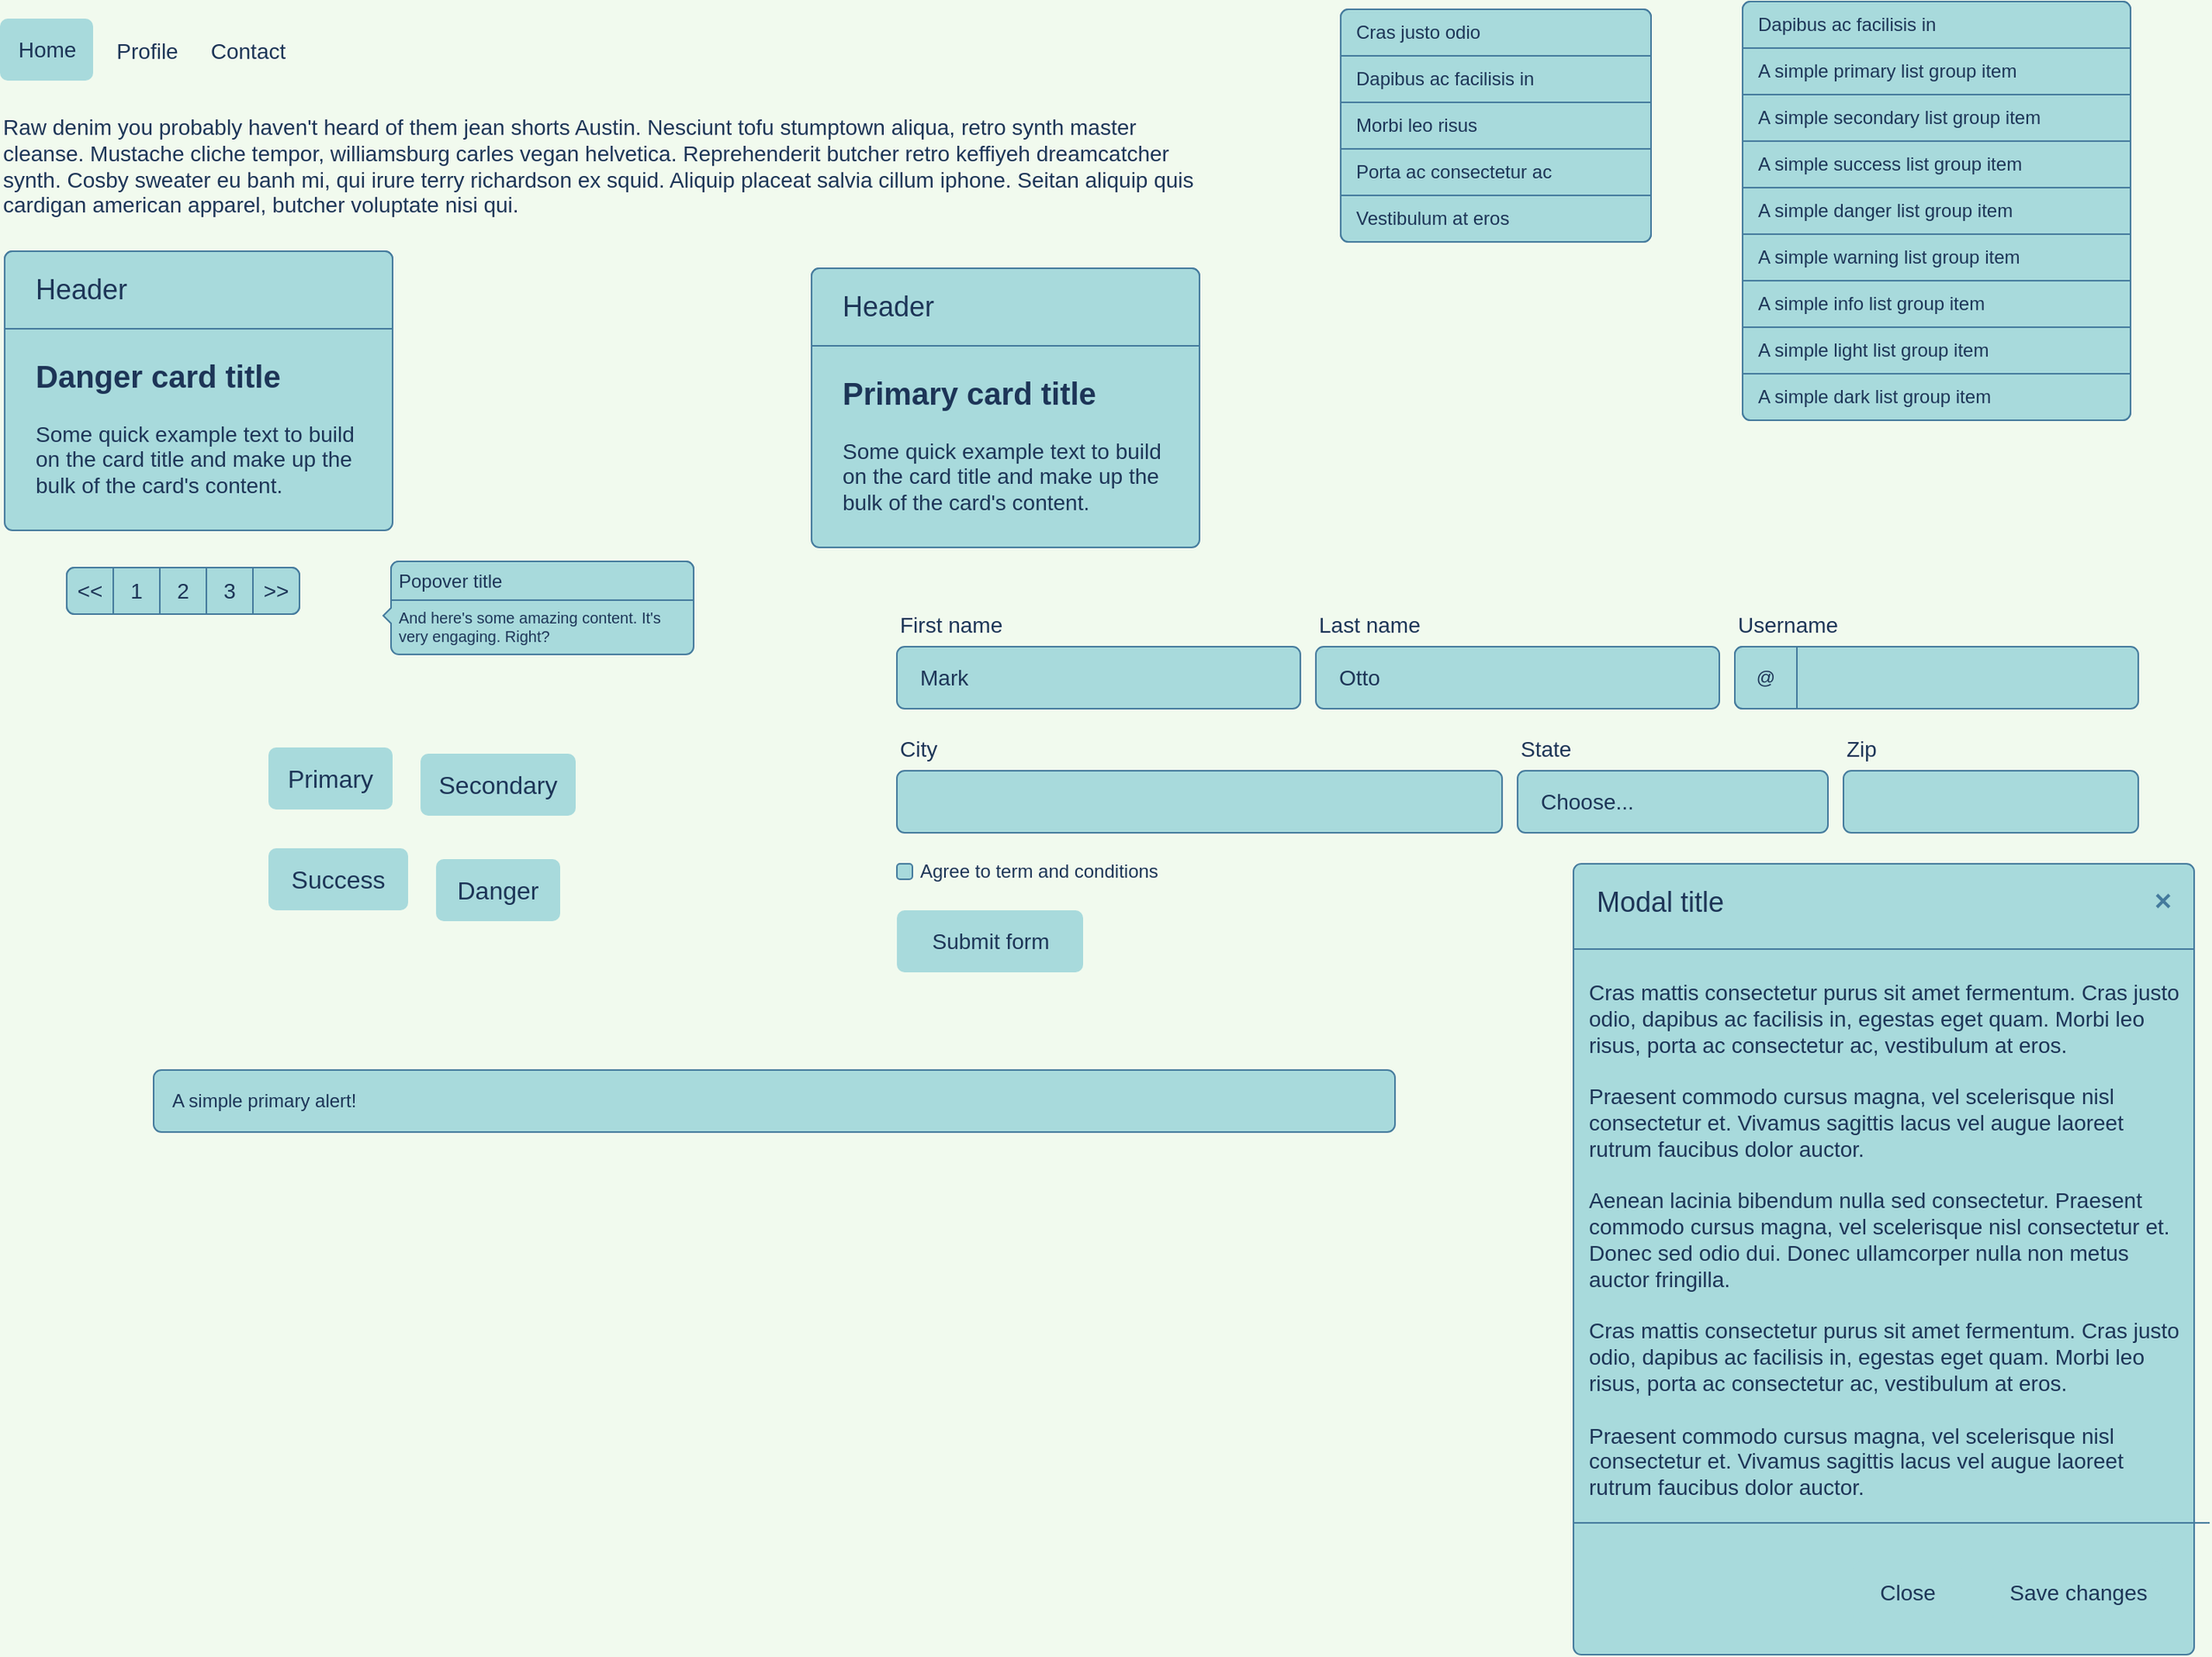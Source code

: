 <mxfile version="14.6.9" type="device" pages="2"><diagram id="c5ZxTc4bWAaWvOFKtLDU" name="Home"><mxGraphModel dx="2370" dy="1238" grid="0" gridSize="10" guides="1" tooltips="1" connect="1" arrows="1" fold="1" page="1" pageScale="1" pageWidth="1700" pageHeight="1100" background="#F1FAEE" math="0" shadow="0"><root><mxCell id="0"/><mxCell id="1" parent="0"/><mxCell id="ZKVpOIfm1Cbqg6bc8WC4-7" value="Home" style="html=1;shadow=0;dashed=0;shape=mxgraph.bootstrap.rrect;rSize=5;fillColor=#A8DADC;strokeColor=none;fontSize=14;fontColor=#1D3557;" vertex="1" parent="1"><mxGeometry x="35" y="36" width="60" height="40" as="geometry"/></mxCell><mxCell id="ZKVpOIfm1Cbqg6bc8WC4-8" value="Profile" style="fillColor=none;strokeColor=none;fontSize=14;fontColor=#1D3557;" vertex="1" parent="1"><mxGeometry x="95" y="36" width="70" height="40" as="geometry"/></mxCell><mxCell id="ZKVpOIfm1Cbqg6bc8WC4-9" value="Contact" style="fillColor=none;strokeColor=none;fontSize=14;fontColor=#1D3557;" vertex="1" parent="1"><mxGeometry x="165" y="36" width="60" height="40" as="geometry"/></mxCell><mxCell id="ZKVpOIfm1Cbqg6bc8WC4-10" value="Raw denim you probably haven't heard of them jean shorts Austin. Nesciunt tofu stumptown aliqua, retro synth master cleanse. Mustache cliche tempor, williamsburg carles vegan helvetica. Reprehenderit butcher retro keffiyeh dreamcatcher synth. Cosby sweater eu banh mi, qui irure terry richardson ex squid. Aliquip placeat salvia cillum iphone. Seitan aliquip quis cardigan american apparel, butcher voluptate nisi qui." style="strokeColor=none;fillColor=none;whiteSpace=wrap;html=1;align=left;verticalAlign=top;fontSize=14;fontColor=#1D3557;" vertex="1" parent="1"><mxGeometry x="35" y="91" width="780" height="80" as="geometry"/></mxCell><mxCell id="ZKVpOIfm1Cbqg6bc8WC4-11" value="&lt;b&gt;&lt;font style=&quot;font-size: 20px&quot;&gt;Danger card title&lt;/font&gt;&lt;/b&gt;&lt;br style=&quot;font-size: 14px&quot;&gt;&lt;br style=&quot;font-size: 14px&quot;&gt;Some quick example text to build on the card title and make up the bulk of the card's content." style="html=1;shadow=0;dashed=0;shape=mxgraph.bootstrap.rrect;rSize=5;strokeColor=#457B9D;html=1;whiteSpace=wrap;fillColor=#A8DADC;fontColor=#1D3557;verticalAlign=bottom;align=left;spacing=20;spacingBottom=0;fontSize=14;rounded=0;sketch=0;" vertex="1" parent="1"><mxGeometry x="38" y="186" width="250" height="180" as="geometry"/></mxCell><mxCell id="ZKVpOIfm1Cbqg6bc8WC4-12" value="Header" style="html=1;shadow=0;dashed=0;shape=mxgraph.bootstrap.topButton;rSize=5;perimeter=none;whiteSpace=wrap;fillColor=#A8DADC;strokeColor=#457B9D;fontColor=#1D3557;resizeWidth=1;fontSize=18;align=left;spacing=20;" vertex="1" parent="ZKVpOIfm1Cbqg6bc8WC4-11"><mxGeometry width="250" height="50" relative="1" as="geometry"/></mxCell><mxCell id="ZKVpOIfm1Cbqg6bc8WC4-13" value="" style="html=1;shadow=0;dashed=0;shape=mxgraph.bootstrap.rrect;rSize=5;strokeColor=#457B9D;html=1;whiteSpace=wrap;fillColor=#A8DADC;fontColor=#1D3557;rounded=0;sketch=0;" vertex="1" parent="1"><mxGeometry x="78" y="390" width="150" height="30" as="geometry"/></mxCell><mxCell id="ZKVpOIfm1Cbqg6bc8WC4-14" value="&lt;&lt;" style="strokeColor=#457B9D;fillColor=#A8DADC;fontColor=#1D3557;html=1;shadow=0;dashed=0;shape=mxgraph.bootstrap.leftButton;rSize=5;perimeter=none;whiteSpace=wrap;resizeHeight=1;fontSize=14;" vertex="1" parent="ZKVpOIfm1Cbqg6bc8WC4-13"><mxGeometry width="30" height="30" relative="1" as="geometry"/></mxCell><mxCell id="ZKVpOIfm1Cbqg6bc8WC4-15" value="1" style="strokeColor=#457B9D;fillColor=#A8DADC;fontColor=#1D3557;html=1;shadow=0;dashed=0;perimeter=none;whiteSpace=wrap;resizeHeight=1;fontSize=14;" vertex="1" parent="ZKVpOIfm1Cbqg6bc8WC4-13"><mxGeometry width="30" height="30" relative="1" as="geometry"><mxPoint x="30" as="offset"/></mxGeometry></mxCell><mxCell id="ZKVpOIfm1Cbqg6bc8WC4-16" value="2" style="strokeColor=#457B9D;fillColor=#A8DADC;fontColor=#1D3557;html=1;shadow=0;dashed=0;perimeter=none;whiteSpace=wrap;resizeHeight=1;fontSize=14;" vertex="1" parent="ZKVpOIfm1Cbqg6bc8WC4-13"><mxGeometry width="30" height="30" relative="1" as="geometry"><mxPoint x="60" as="offset"/></mxGeometry></mxCell><mxCell id="ZKVpOIfm1Cbqg6bc8WC4-17" value="3" style="strokeColor=#457B9D;fillColor=#A8DADC;fontColor=#1D3557;html=1;shadow=0;dashed=0;perimeter=none;whiteSpace=wrap;resizeHeight=1;fontSize=14;" vertex="1" parent="ZKVpOIfm1Cbqg6bc8WC4-13"><mxGeometry width="30" height="30" relative="1" as="geometry"><mxPoint x="90" as="offset"/></mxGeometry></mxCell><mxCell id="ZKVpOIfm1Cbqg6bc8WC4-18" value="&gt;&gt;" style="strokeColor=#457B9D;fillColor=#A8DADC;fontColor=#1D3557;html=1;shadow=0;dashed=0;shape=mxgraph.bootstrap.rightButton;rSize=5;perimeter=none;whiteSpace=wrap;resizeHeight=1;fontSize=14;" vertex="1" parent="ZKVpOIfm1Cbqg6bc8WC4-13"><mxGeometry x="1" width="30" height="30" relative="1" as="geometry"><mxPoint x="-30" as="offset"/></mxGeometry></mxCell><mxCell id="ZKVpOIfm1Cbqg6bc8WC4-19" value="And here's some amazing content. It's very engaging. Right?" style="html=1;shadow=0;dashed=0;shape=mxgraph.bootstrap.popover;fillColor=#A8DADC;strokeColor=#457B9D;dx=35;dy=5;rSize=5;direction=south;whiteSpace=wrap;verticalAlign=bottom;spacing=5;fontSize=10;spacingLeft=5;align=left;rounded=0;sketch=0;fontColor=#1D3557;" vertex="1" parent="1"><mxGeometry x="282" y="386" width="200" height="60" as="geometry"/></mxCell><mxCell id="ZKVpOIfm1Cbqg6bc8WC4-20" value="Popover title" style="html=1;shadow=0;dashed=0;shape=mxgraph.bootstrap.topButton;rSize=5;fillColor=#A8DADC;strokeColor=#457B9D;perimeter=none;whiteSpace=wrap;resizeWidth=1;align=left;spacing=5;fontColor=#1D3557;" vertex="1" parent="ZKVpOIfm1Cbqg6bc8WC4-19"><mxGeometry x="1" width="195" height="25" relative="1" as="geometry"><mxPoint x="-195" as="offset"/></mxGeometry></mxCell><mxCell id="ZKVpOIfm1Cbqg6bc8WC4-21" value="A simple primary alert!" style="html=1;shadow=0;dashed=0;shape=mxgraph.bootstrap.rrect;rSize=5;strokeColor=#457B9D;strokeWidth=1;fillColor=#A8DADC;fontColor=#1D3557;whiteSpace=wrap;align=left;verticalAlign=middle;spacingLeft=10;rounded=0;sketch=0;" vertex="1" parent="1"><mxGeometry x="134" y="714" width="800" height="40" as="geometry"/></mxCell><mxCell id="ZKVpOIfm1Cbqg6bc8WC4-22" value="First name" style="fillColor=none;strokeColor=none;align=left;fontSize=14;rounded=0;sketch=0;fontColor=#1D3557;" vertex="1" parent="1"><mxGeometry x="613" y="411" width="100" height="30" as="geometry"/></mxCell><mxCell id="ZKVpOIfm1Cbqg6bc8WC4-23" value="Mark" style="html=1;shadow=0;dashed=0;shape=mxgraph.bootstrap.rrect;rSize=5;fillColor=#A8DADC;strokeColor=#457B9D;align=left;spacing=15;fontSize=14;fontColor=#1D3557;rounded=0;sketch=0;" vertex="1" parent="1"><mxGeometry x="613" y="441" width="260" height="40" as="geometry"/></mxCell><mxCell id="ZKVpOIfm1Cbqg6bc8WC4-24" value="Last name" style="fillColor=none;strokeColor=none;align=left;fontSize=14;rounded=0;sketch=0;fontColor=#1D3557;" vertex="1" parent="1"><mxGeometry x="883" y="411" width="100" height="30" as="geometry"/></mxCell><mxCell id="ZKVpOIfm1Cbqg6bc8WC4-25" value="Otto" style="html=1;shadow=0;dashed=0;shape=mxgraph.bootstrap.rrect;rSize=5;fillColor=#A8DADC;strokeColor=#457B9D;align=left;spacing=15;fontSize=14;fontColor=#1D3557;rounded=0;sketch=0;" vertex="1" parent="1"><mxGeometry x="883" y="441" width="260" height="40" as="geometry"/></mxCell><mxCell id="ZKVpOIfm1Cbqg6bc8WC4-26" value="Username" style="fillColor=none;strokeColor=none;align=left;fontSize=14;rounded=0;sketch=0;fontColor=#1D3557;" vertex="1" parent="1"><mxGeometry x="1153" y="411" width="100" height="30" as="geometry"/></mxCell><mxCell id="ZKVpOIfm1Cbqg6bc8WC4-27" value="" style="html=1;shadow=0;dashed=0;shape=mxgraph.bootstrap.rrect;rSize=5;fillColor=#A8DADC;strokeColor=#457B9D;align=left;spacingLeft=50;fontSize=14;fontColor=#1D3557;rounded=0;sketch=0;" vertex="1" parent="1"><mxGeometry x="1153" y="441" width="260" height="40" as="geometry"/></mxCell><mxCell id="ZKVpOIfm1Cbqg6bc8WC4-28" value="@" style="html=1;shadow=0;dashed=0;shape=mxgraph.bootstrap.leftButton;rSize=5;strokeColor=#457B9D;fillColor=#A8DADC;whiteSpace=wrap;resizeHeight=1;fontColor=#1D3557;" vertex="1" parent="ZKVpOIfm1Cbqg6bc8WC4-27"><mxGeometry width="40" height="40" relative="1" as="geometry"/></mxCell><mxCell id="ZKVpOIfm1Cbqg6bc8WC4-29" value="City" style="fillColor=none;strokeColor=none;align=left;fontSize=14;rounded=0;sketch=0;fontColor=#1D3557;" vertex="1" parent="1"><mxGeometry x="613" y="491" width="100" height="30" as="geometry"/></mxCell><mxCell id="ZKVpOIfm1Cbqg6bc8WC4-30" value="" style="html=1;shadow=0;dashed=0;shape=mxgraph.bootstrap.rrect;rSize=5;fillColor=#A8DADC;strokeColor=#457B9D;align=left;spacing=15;fontSize=14;fontColor=#1D3557;rounded=0;sketch=0;" vertex="1" parent="1"><mxGeometry x="613" y="521" width="390" height="40" as="geometry"/></mxCell><mxCell id="ZKVpOIfm1Cbqg6bc8WC4-31" value="State" style="fillColor=none;strokeColor=none;align=left;fontSize=14;rounded=0;sketch=0;fontColor=#1D3557;" vertex="1" parent="1"><mxGeometry x="1013" y="491" width="100" height="30" as="geometry"/></mxCell><mxCell id="ZKVpOIfm1Cbqg6bc8WC4-32" value="Choose..." style="html=1;shadow=0;dashed=0;shape=mxgraph.bootstrap.rrect;rSize=5;fillColor=#A8DADC;strokeColor=#457B9D;align=left;spacing=15;fontSize=14;fontColor=#1D3557;rounded=0;sketch=0;" vertex="1" parent="1"><mxGeometry x="1013" y="521" width="200" height="40" as="geometry"/></mxCell><mxCell id="ZKVpOIfm1Cbqg6bc8WC4-33" value="" style="shape=triangle;direction=south;fillColor=#A8DADC;strokeColor=none;perimeter=none;fontColor=#1D3557;" vertex="1" parent="ZKVpOIfm1Cbqg6bc8WC4-32"><mxGeometry x="1" y="0.5" width="7" height="3" relative="1" as="geometry"><mxPoint x="-17" y="1" as="offset"/></mxGeometry></mxCell><mxCell id="ZKVpOIfm1Cbqg6bc8WC4-34" value="" style="shape=triangle;direction=north;fillColor=#A8DADC;strokeColor=none;perimeter=none;fontColor=#1D3557;" vertex="1" parent="ZKVpOIfm1Cbqg6bc8WC4-32"><mxGeometry x="1" y="0.5" width="7" height="3" relative="1" as="geometry"><mxPoint x="-17" y="-4" as="offset"/></mxGeometry></mxCell><mxCell id="ZKVpOIfm1Cbqg6bc8WC4-35" value="Zip" style="fillColor=none;strokeColor=none;align=left;fontSize=14;rounded=0;sketch=0;fontColor=#1D3557;" vertex="1" parent="1"><mxGeometry x="1223" y="491" width="190" height="30" as="geometry"/></mxCell><mxCell id="ZKVpOIfm1Cbqg6bc8WC4-36" value="" style="html=1;shadow=0;dashed=0;shape=mxgraph.bootstrap.rrect;rSize=5;fillColor=#A8DADC;strokeColor=#457B9D;align=left;spacing=15;fontSize=14;fontColor=#1D3557;rounded=0;sketch=0;" vertex="1" parent="1"><mxGeometry x="1223" y="521" width="190" height="40" as="geometry"/></mxCell><mxCell id="ZKVpOIfm1Cbqg6bc8WC4-37" value="Agree to term and conditions" style="html=1;shadow=0;dashed=0;shape=mxgraph.bootstrap.checkbox2;labelPosition=right;verticalLabelPosition=middle;align=left;verticalAlign=middle;fillColor=#A8DADC;strokeColor=#457B9D;checked=0;spacing=5;checkedFill=#0085FC;checkedStroke=#ffffff;rounded=0;sketch=0;fontColor=#1D3557;" vertex="1" parent="1"><mxGeometry x="613" y="581" width="10" height="10" as="geometry"/></mxCell><mxCell id="ZKVpOIfm1Cbqg6bc8WC4-38" value="Submit form" style="html=1;shadow=0;dashed=0;shape=mxgraph.bootstrap.rrect;rSize=5;fillColor=#A8DADC;strokeColor=none;align=center;spacing=15;fontSize=14;fontColor=#1D3557;rounded=0;sketch=0;" vertex="1" parent="1"><mxGeometry x="613" y="611" width="120" height="40" as="geometry"/></mxCell><mxCell id="ZKVpOIfm1Cbqg6bc8WC4-39" value="Modal title" style="html=1;shadow=0;dashed=0;shape=mxgraph.bootstrap.rrect;rSize=5;html=1;strokeColor=#457B9D;fillColor=#A8DADC;whiteSpace=wrap;verticalAlign=top;align=left;fontSize=18;spacing=15;spacingTop=-5;rounded=0;sketch=0;fontColor=#1D3557;" vertex="1" parent="1"><mxGeometry x="1049" y="581" width="400" height="510" as="geometry"/></mxCell><mxCell id="ZKVpOIfm1Cbqg6bc8WC4-40" value="" style="shape=line;strokeColor=#457B9D;resizeWidth=1;fillColor=#A8DADC;fontColor=#1D3557;" vertex="1" parent="ZKVpOIfm1Cbqg6bc8WC4-39"><mxGeometry width="400" height="10" relative="1" as="geometry"><mxPoint y="50" as="offset"/></mxGeometry></mxCell><mxCell id="ZKVpOIfm1Cbqg6bc8WC4-41" value="" style="html=1;shadow=0;dashed=0;shape=mxgraph.bootstrap.x;strokeColor=#457B9D;strokeWidth=2;fillColor=#A8DADC;fontColor=#1D3557;" vertex="1" parent="ZKVpOIfm1Cbqg6bc8WC4-39"><mxGeometry x="1" width="8" height="8" relative="1" as="geometry"><mxPoint x="-24" y="20" as="offset"/></mxGeometry></mxCell><mxCell id="ZKVpOIfm1Cbqg6bc8WC4-42" value="Cras mattis consectetur purus sit amet fermentum. Cras justo odio, dapibus ac facilisis in, egestas eget quam. Morbi leo risus, porta ac consectetur ac, vestibulum at eros.&lt;br&gt;&lt;br&gt;Praesent commodo cursus magna, vel scelerisque nisl consectetur et. Vivamus sagittis lacus vel augue laoreet rutrum faucibus dolor auctor.&lt;br&gt;&lt;br&gt;Aenean lacinia bibendum nulla sed consectetur. Praesent commodo cursus magna, vel scelerisque nisl consectetur et. Donec sed odio dui. Donec ullamcorper nulla non metus auctor fringilla.&lt;br&gt;&lt;br&gt;Cras mattis consectetur purus sit amet fermentum. Cras justo odio, dapibus ac facilisis in, egestas eget quam. Morbi leo risus, porta ac consectetur ac, vestibulum at eros.&lt;br&gt;&lt;br&gt;Praesent commodo cursus magna, vel scelerisque nisl consectetur et. Vivamus sagittis lacus vel augue laoreet rutrum faucibus dolor auctor." style="strokeColor=none;fillColor=none;resizeWidth=1;align=left;verticalAlign=top;spacing=10;fontSize=14;whiteSpace=wrap;html=1;fontColor=#1D3557;" vertex="1" parent="ZKVpOIfm1Cbqg6bc8WC4-39"><mxGeometry width="400" height="350" relative="1" as="geometry"><mxPoint y="60" as="offset"/></mxGeometry></mxCell><mxCell id="ZKVpOIfm1Cbqg6bc8WC4-43" value="" style="shape=line;strokeColor=#457B9D;resizeWidth=1;fillColor=#A8DADC;fontColor=#1D3557;" vertex="1" parent="ZKVpOIfm1Cbqg6bc8WC4-39"><mxGeometry width="410" height="10" relative="1" as="geometry"><mxPoint y="420" as="offset"/></mxGeometry></mxCell><mxCell id="ZKVpOIfm1Cbqg6bc8WC4-44" value="Save changes" style="html=1;shadow=0;dashed=0;shape=mxgraph.bootstrap.rrect;rSize=5;fillColor=#A8DADC;strokeColor=none;fontColor=#1D3557;fontSize=14;" vertex="1" parent="ZKVpOIfm1Cbqg6bc8WC4-39"><mxGeometry x="1" y="1" width="110" height="40" relative="1" as="geometry"><mxPoint x="-130" y="-60" as="offset"/></mxGeometry></mxCell><mxCell id="ZKVpOIfm1Cbqg6bc8WC4-45" value="Close" style="html=1;shadow=0;dashed=0;shape=mxgraph.bootstrap.rrect;rSize=5;fillColor=#A8DADC;strokeColor=none;fontColor=#1D3557;fontSize=14;" vertex="1" parent="ZKVpOIfm1Cbqg6bc8WC4-39"><mxGeometry x="1" y="1" width="70" height="40" relative="1" as="geometry"><mxPoint x="-220" y="-60" as="offset"/></mxGeometry></mxCell><mxCell id="ZKVpOIfm1Cbqg6bc8WC4-46" value="" style="html=1;shadow=0;dashed=0;shape=mxgraph.bootstrap.rrect;rSize=5;strokeColor=#457B9D;html=1;whiteSpace=wrap;fillColor=#A8DADC;fontColor=#1D3557;rounded=0;sketch=0;" vertex="1" parent="1"><mxGeometry x="899" y="30" width="200" height="150" as="geometry"/></mxCell><mxCell id="ZKVpOIfm1Cbqg6bc8WC4-47" value="Cras justo odio" style="html=1;shadow=0;dashed=0;shape=mxgraph.bootstrap.topButton;rSize=5;strokeColor=#457B9D;fillColor=#A8DADC;fontColor=#1D3557;perimeter=none;whiteSpace=wrap;resizeWidth=1;align=left;spacing=10;" vertex="1" parent="ZKVpOIfm1Cbqg6bc8WC4-46"><mxGeometry width="200" height="30" relative="1" as="geometry"/></mxCell><mxCell id="ZKVpOIfm1Cbqg6bc8WC4-48" value="Dapibus ac facilisis in" style="strokeColor=#457B9D;fillColor=#A8DADC;fontColor=#1D3557;html=1;shadow=0;dashed=0;perimeter=none;whiteSpace=wrap;resizeWidth=1;align=left;spacing=10;" vertex="1" parent="ZKVpOIfm1Cbqg6bc8WC4-46"><mxGeometry width="200" height="30" relative="1" as="geometry"><mxPoint y="30" as="offset"/></mxGeometry></mxCell><mxCell id="ZKVpOIfm1Cbqg6bc8WC4-49" value="Morbi leo risus" style="strokeColor=#457B9D;fillColor=#A8DADC;fontColor=#1D3557;html=1;shadow=0;dashed=0;perimeter=none;whiteSpace=wrap;resizeWidth=1;align=left;spacing=10;" vertex="1" parent="ZKVpOIfm1Cbqg6bc8WC4-46"><mxGeometry width="200" height="30" relative="1" as="geometry"><mxPoint y="60" as="offset"/></mxGeometry></mxCell><mxCell id="ZKVpOIfm1Cbqg6bc8WC4-50" value="Porta ac consectetur ac" style="strokeColor=#457B9D;fillColor=#A8DADC;fontColor=#1D3557;html=1;shadow=0;dashed=0;perimeter=none;whiteSpace=wrap;resizeWidth=1;align=left;spacing=10;" vertex="1" parent="ZKVpOIfm1Cbqg6bc8WC4-46"><mxGeometry width="200" height="30" relative="1" as="geometry"><mxPoint y="90" as="offset"/></mxGeometry></mxCell><mxCell id="ZKVpOIfm1Cbqg6bc8WC4-51" value="Vestibulum at eros" style="strokeColor=#457B9D;fillColor=#A8DADC;fontColor=#1D3557;html=1;shadow=0;dashed=0;shape=mxgraph.bootstrap.bottomButton;rSize=5;perimeter=none;whiteSpace=wrap;resizeWidth=1;resizeHeight=0;align=left;spacing=10;" vertex="1" parent="ZKVpOIfm1Cbqg6bc8WC4-46"><mxGeometry y="1" width="200" height="30" relative="1" as="geometry"><mxPoint y="-30" as="offset"/></mxGeometry></mxCell><mxCell id="ZKVpOIfm1Cbqg6bc8WC4-52" value="" style="html=1;shadow=0;dashed=0;shape=mxgraph.bootstrap.rrect;rSize=5;strokeColor=#457B9D;html=1;whiteSpace=wrap;fillColor=#A8DADC;fontColor=#1D3557;rounded=0;sketch=0;" vertex="1" parent="1"><mxGeometry x="1158" y="25" width="250" height="270" as="geometry"/></mxCell><mxCell id="ZKVpOIfm1Cbqg6bc8WC4-53" value="Dapibus ac facilisis in" style="strokeColor=#457B9D;fillColor=#A8DADC;fontColor=#1D3557;html=1;shadow=0;dashed=0;shape=mxgraph.bootstrap.topButton;rSize=5;perimeter=none;whiteSpace=wrap;resizeWidth=1;align=left;spacing=10;" vertex="1" parent="ZKVpOIfm1Cbqg6bc8WC4-52"><mxGeometry width="250" height="30" relative="1" as="geometry"/></mxCell><mxCell id="ZKVpOIfm1Cbqg6bc8WC4-54" value="A simple primary list group item" style="html=1;fillColor=#A8DADC;strokeColor=#457B9D;fontColor=#1D3557;shadow=0;dashed=0;perimeter=none;whiteSpace=wrap;resizeWidth=1;align=left;spacing=10;" vertex="1" parent="ZKVpOIfm1Cbqg6bc8WC4-52"><mxGeometry width="250" height="30" relative="1" as="geometry"><mxPoint y="30" as="offset"/></mxGeometry></mxCell><mxCell id="ZKVpOIfm1Cbqg6bc8WC4-55" value="A simple secondary list group item" style="html=1;fillColor=#A8DADC;strokeColor=#457B9D;fontColor=#1D3557;shadow=0;dashed=0;perimeter=none;whiteSpace=wrap;resizeWidth=1;align=left;spacing=10;" vertex="1" parent="ZKVpOIfm1Cbqg6bc8WC4-52"><mxGeometry width="250" height="30" relative="1" as="geometry"><mxPoint y="60" as="offset"/></mxGeometry></mxCell><mxCell id="ZKVpOIfm1Cbqg6bc8WC4-56" value="A simple success list group item" style="html=1;fillColor=#A8DADC;strokeColor=#457B9D;fontColor=#1D3557;shadow=0;dashed=0;perimeter=none;whiteSpace=wrap;resizeWidth=1;align=left;spacing=10;" vertex="1" parent="ZKVpOIfm1Cbqg6bc8WC4-52"><mxGeometry width="250" height="30" relative="1" as="geometry"><mxPoint y="90" as="offset"/></mxGeometry></mxCell><mxCell id="ZKVpOIfm1Cbqg6bc8WC4-57" value="A simple danger list group item" style="html=1;fillColor=#A8DADC;strokeColor=#457B9D;fontColor=#1D3557;shadow=0;dashed=0;perimeter=none;whiteSpace=wrap;resizeWidth=1;align=left;spacing=10;" vertex="1" parent="ZKVpOIfm1Cbqg6bc8WC4-52"><mxGeometry width="250" height="30" relative="1" as="geometry"><mxPoint y="120" as="offset"/></mxGeometry></mxCell><mxCell id="ZKVpOIfm1Cbqg6bc8WC4-58" value="A simple warning list group item" style="html=1;fillColor=#A8DADC;strokeColor=#457B9D;fontColor=#1D3557;shadow=0;dashed=0;perimeter=none;whiteSpace=wrap;resizeWidth=1;align=left;spacing=10;" vertex="1" parent="ZKVpOIfm1Cbqg6bc8WC4-52"><mxGeometry width="250" height="30" relative="1" as="geometry"><mxPoint y="150" as="offset"/></mxGeometry></mxCell><mxCell id="ZKVpOIfm1Cbqg6bc8WC4-59" value="A simple info list group item" style="html=1;fillColor=#A8DADC;strokeColor=#457B9D;fontColor=#1D3557;shadow=0;dashed=0;perimeter=none;whiteSpace=wrap;resizeWidth=1;align=left;spacing=10;" vertex="1" parent="ZKVpOIfm1Cbqg6bc8WC4-52"><mxGeometry width="250" height="30" relative="1" as="geometry"><mxPoint y="180" as="offset"/></mxGeometry></mxCell><mxCell id="ZKVpOIfm1Cbqg6bc8WC4-60" value="A simple light list group item" style="html=1;fillColor=#A8DADC;strokeColor=#457B9D;fontColor=#1D3557;shadow=0;dashed=0;perimeter=none;whiteSpace=wrap;resizeWidth=1;align=left;spacing=10;" vertex="1" parent="ZKVpOIfm1Cbqg6bc8WC4-52"><mxGeometry width="250" height="30" relative="1" as="geometry"><mxPoint y="210" as="offset"/></mxGeometry></mxCell><mxCell id="ZKVpOIfm1Cbqg6bc8WC4-61" value="A simple dark list group item" style="html=1;shadow=0;dashed=0;shape=mxgraph.bootstrap.bottomButton;fillColor=#A8DADC;strokeColor=#457B9D;fontColor=#1D3557;rSize=5;perimeter=none;whiteSpace=wrap;resizeWidth=1;resizeHeight=0;align=left;spacing=10;" vertex="1" parent="ZKVpOIfm1Cbqg6bc8WC4-52"><mxGeometry y="1" width="250" height="30" relative="1" as="geometry"><mxPoint y="-30" as="offset"/></mxGeometry></mxCell><mxCell id="ZKVpOIfm1Cbqg6bc8WC4-70" value="&lt;b&gt;&lt;font style=&quot;font-size: 20px&quot;&gt;Primary card title&lt;/font&gt;&lt;/b&gt;&lt;br style=&quot;font-size: 14px&quot;&gt;&lt;br style=&quot;font-size: 14px&quot;&gt;Some quick example text to build on the card title and make up the bulk of the card's content." style="html=1;shadow=0;dashed=0;shape=mxgraph.bootstrap.rrect;rSize=5;strokeColor=#457B9D;html=1;whiteSpace=wrap;fillColor=#A8DADC;fontColor=#1D3557;verticalAlign=bottom;align=left;spacing=20;spacingBottom=0;fontSize=14;rounded=0;sketch=0;" vertex="1" parent="1"><mxGeometry x="558" y="197" width="250" height="180" as="geometry"/></mxCell><mxCell id="ZKVpOIfm1Cbqg6bc8WC4-71" value="Header" style="html=1;shadow=0;dashed=0;shape=mxgraph.bootstrap.topButton;rSize=5;perimeter=none;whiteSpace=wrap;fillColor=#A8DADC;strokeColor=#457B9D;fontColor=#1D3557;resizeWidth=1;fontSize=18;align=left;spacing=20;" vertex="1" parent="ZKVpOIfm1Cbqg6bc8WC4-70"><mxGeometry width="250" height="50" relative="1" as="geometry"/></mxCell><mxCell id="ZKVpOIfm1Cbqg6bc8WC4-72" value="Primary" style="html=1;shadow=0;dashed=0;shape=mxgraph.bootstrap.rrect;rSize=5;strokeColor=none;strokeWidth=1;fillColor=#A8DADC;fontColor=#1D3557;whiteSpace=wrap;align=center;verticalAlign=middle;spacingLeft=0;fontStyle=0;fontSize=16;spacing=5;rounded=0;sketch=0;" vertex="1" parent="1"><mxGeometry x="208" y="506" width="80" height="40" as="geometry"/></mxCell><mxCell id="ZKVpOIfm1Cbqg6bc8WC4-73" value="Secondary" style="html=1;shadow=0;dashed=0;shape=mxgraph.bootstrap.rrect;rSize=5;strokeColor=none;strokeWidth=1;fillColor=#A8DADC;fontColor=#1D3557;whiteSpace=wrap;align=center;verticalAlign=middle;spacingLeft=0;fontStyle=0;fontSize=16;spacing=5;rounded=0;sketch=0;" vertex="1" parent="1"><mxGeometry x="306" y="510" width="100" height="40" as="geometry"/></mxCell><mxCell id="ZKVpOIfm1Cbqg6bc8WC4-74" value="Success" style="html=1;shadow=0;dashed=0;shape=mxgraph.bootstrap.rrect;rSize=5;strokeColor=none;strokeWidth=1;fillColor=#A8DADC;fontColor=#1D3557;whiteSpace=wrap;align=center;verticalAlign=middle;spacingLeft=0;fontStyle=0;fontSize=16;spacing=5;rounded=0;sketch=0;" vertex="1" parent="1"><mxGeometry x="208" y="571" width="90" height="40" as="geometry"/></mxCell><mxCell id="ZKVpOIfm1Cbqg6bc8WC4-75" value="Danger" style="html=1;shadow=0;dashed=0;shape=mxgraph.bootstrap.rrect;rSize=5;strokeColor=none;strokeWidth=1;fillColor=#A8DADC;fontColor=#1D3557;whiteSpace=wrap;align=center;verticalAlign=middle;spacingLeft=0;fontStyle=0;fontSize=16;spacing=5;rounded=0;sketch=0;" vertex="1" parent="1"><mxGeometry x="316" y="578" width="80" height="40" as="geometry"/></mxCell></root></mxGraphModel></diagram><diagram id="_9jp3Kgmin-i_eoHGL_c" name="Page-2"><mxGraphModel dx="1422" dy="743" grid="1" gridSize="10" guides="1" tooltips="1" connect="1" arrows="1" fold="1" page="1" pageScale="1" pageWidth="1700" pageHeight="1100" math="0" shadow="0"><root><mxCell id="7ADCGInmbMPhDgr7AKDO-0"/><mxCell id="7ADCGInmbMPhDgr7AKDO-1" parent="7ADCGInmbMPhDgr7AKDO-0"/></root></mxGraphModel></diagram></mxfile>